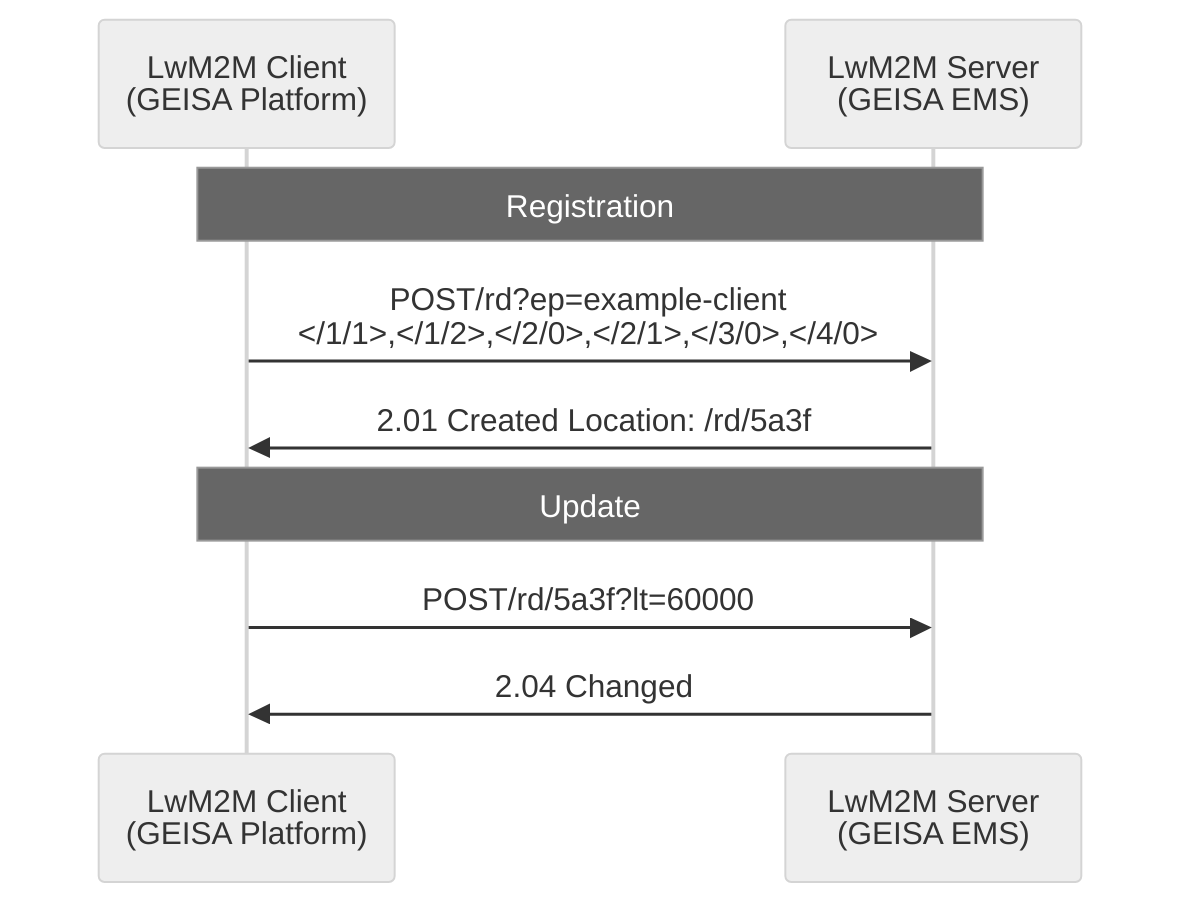 ---
config:
  look: classic
  theme: neutral
---

sequenceDiagram
    participant C as LwM2M Client<br/>(GEISA Platform)
    participant S as LwM2M Server<br/>(GEISA EMS)
   
    Note over C,S: Registration 
    C->>S: POST/rd?ep=example-client<br/></1/1>,</1/2>,</2/0>,</2/1>,</3/0>,</4/0> 
    S->>C: 2.01 Created Location: /rd/5a3f
    Note over C,S: Update
    C->>S: POST/rd/5a3f?lt=60000
    S->>C: 2.04 Changed